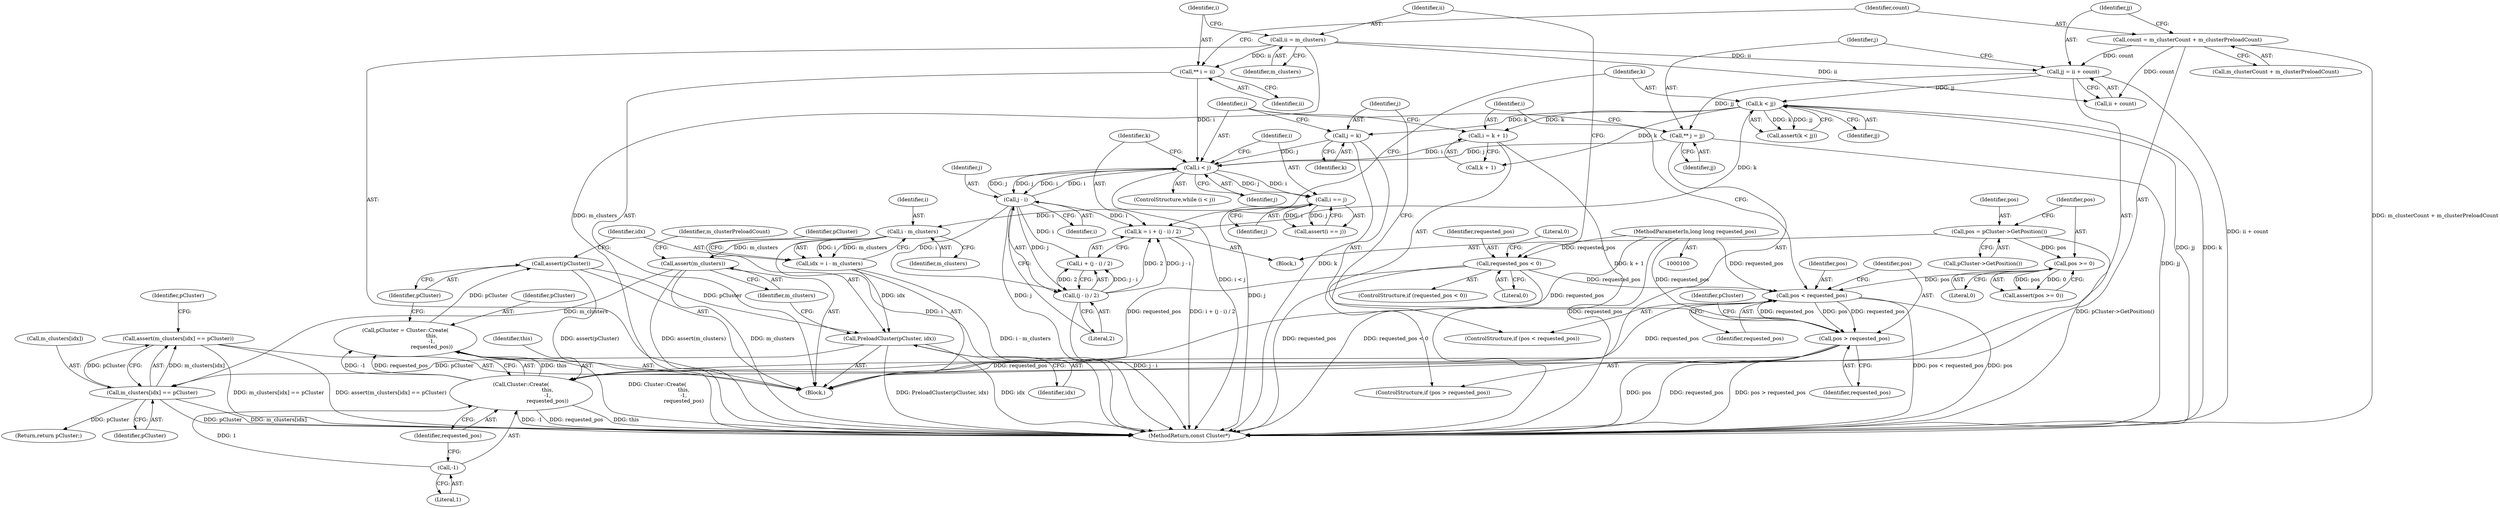 digraph "1_Android_04839626ed859623901ebd3a5fd483982186b59d_42@API" {
"1000211" [label="(Call,assert(m_clusters[idx] == pCluster))"];
"1000212" [label="(Call,m_clusters[idx] == pCluster)"];
"1000205" [label="(Call,assert(m_clusters))"];
"1000199" [label="(Call,i - m_clusters)"];
"1000184" [label="(Call,i == j)"];
"1000132" [label="(Call,i < j)"];
"1000167" [label="(Call,i = k + 1)"];
"1000146" [label="(Call,k < jj)"];
"1000136" [label="(Call,k = i + (j - i) / 2)"];
"1000141" [label="(Call,j - i)"];
"1000140" [label="(Call,(j - i) / 2)"];
"1000122" [label="(Call,jj = ii + count)"];
"1000109" [label="(Call,ii = m_clusters)"];
"1000117" [label="(Call,count = m_clusterCount + m_clusterPreloadCount)"];
"1000113" [label="(Call,** i = ii)"];
"1000177" [label="(Call,j = k)"];
"1000128" [label="(Call,** j = jj)"];
"1000202" [label="(Call,PreloadCluster(pCluster, idx))"];
"1000194" [label="(Call,assert(pCluster))"];
"1000187" [label="(Call,pCluster = Cluster::Create(\n                                this,\n                                -1,\n                                requested_pos))"];
"1000189" [label="(Call,Cluster::Create(\n                                this,\n                                -1,\n                                requested_pos))"];
"1000191" [label="(Call,-1)"];
"1000104" [label="(Call,requested_pos < 0)"];
"1000101" [label="(MethodParameterIn,long long requested_pos)"];
"1000164" [label="(Call,pos < requested_pos)"];
"1000160" [label="(Call,pos >= 0)"];
"1000156" [label="(Call,pos = pCluster->GetPosition())"];
"1000174" [label="(Call,pos > requested_pos)"];
"1000197" [label="(Call,idx = i - m_clusters)"];
"1000147" [label="(Identifier,k)"];
"1000203" [label="(Identifier,pCluster)"];
"1000142" [label="(Identifier,j)"];
"1000145" [label="(Call,assert(k < jj))"];
"1000157" [label="(Identifier,pos)"];
"1000192" [label="(Literal,1)"];
"1000204" [label="(Identifier,idx)"];
"1000213" [label="(Call,m_clusters[idx])"];
"1000194" [label="(Call,assert(pCluster))"];
"1000131" [label="(ControlStructure,while (i < j))"];
"1000129" [label="(Identifier,j)"];
"1000163" [label="(ControlStructure,if (pos < requested_pos))"];
"1000195" [label="(Identifier,pCluster)"];
"1000122" [label="(Call,jj = ii + count)"];
"1000140" [label="(Call,(j - i) / 2)"];
"1000156" [label="(Call,pos = pCluster->GetPosition())"];
"1000141" [label="(Call,j - i)"];
"1000114" [label="(Identifier,i)"];
"1000136" [label="(Call,k = i + (j - i) / 2)"];
"1000183" [label="(Call,assert(i == j))"];
"1000103" [label="(ControlStructure,if (requested_pos < 0))"];
"1000176" [label="(Identifier,requested_pos)"];
"1000167" [label="(Call,i = k + 1)"];
"1000206" [label="(Identifier,m_clusters)"];
"1000108" [label="(Literal,0)"];
"1000111" [label="(Identifier,m_clusters)"];
"1000138" [label="(Call,i + (j - i) / 2)"];
"1000102" [label="(Block,)"];
"1000166" [label="(Identifier,requested_pos)"];
"1000144" [label="(Literal,2)"];
"1000135" [label="(Block,)"];
"1000179" [label="(Identifier,k)"];
"1000199" [label="(Call,i - m_clusters)"];
"1000119" [label="(Call,m_clusterCount + m_clusterPreloadCount)"];
"1000124" [label="(Call,ii + count)"];
"1000177" [label="(Call,j = k)"];
"1000110" [label="(Identifier,ii)"];
"1000113" [label="(Call,** i = ii)"];
"1000217" [label="(Return,return pCluster;)"];
"1000115" [label="(Identifier,ii)"];
"1000109" [label="(Call,ii = m_clusters)"];
"1000174" [label="(Call,pos > requested_pos)"];
"1000218" [label="(Identifier,pCluster)"];
"1000173" [label="(ControlStructure,if (pos > requested_pos))"];
"1000191" [label="(Call,-1)"];
"1000123" [label="(Identifier,jj)"];
"1000105" [label="(Identifier,requested_pos)"];
"1000219" [label="(MethodReturn,const Cluster*)"];
"1000134" [label="(Identifier,j)"];
"1000202" [label="(Call,PreloadCluster(pCluster, idx))"];
"1000137" [label="(Identifier,k)"];
"1000175" [label="(Identifier,pos)"];
"1000148" [label="(Identifier,jj)"];
"1000198" [label="(Identifier,idx)"];
"1000184" [label="(Call,i == j)"];
"1000160" [label="(Call,pos >= 0)"];
"1000165" [label="(Identifier,pos)"];
"1000146" [label="(Call,k < jj)"];
"1000117" [label="(Call,count = m_clusterCount + m_clusterPreloadCount)"];
"1000104" [label="(Call,requested_pos < 0)"];
"1000182" [label="(Identifier,pCluster)"];
"1000211" [label="(Call,assert(m_clusters[idx] == pCluster))"];
"1000209" [label="(Identifier,m_clusterPreloadCount)"];
"1000118" [label="(Identifier,count)"];
"1000169" [label="(Call,k + 1)"];
"1000193" [label="(Identifier,requested_pos)"];
"1000186" [label="(Identifier,j)"];
"1000197" [label="(Call,idx = i - m_clusters)"];
"1000205" [label="(Call,assert(m_clusters))"];
"1000178" [label="(Identifier,j)"];
"1000190" [label="(Identifier,this)"];
"1000216" [label="(Identifier,pCluster)"];
"1000130" [label="(Identifier,jj)"];
"1000158" [label="(Call,pCluster->GetPosition())"];
"1000161" [label="(Identifier,pos)"];
"1000133" [label="(Identifier,i)"];
"1000164" [label="(Call,pos < requested_pos)"];
"1000159" [label="(Call,assert(pos >= 0))"];
"1000143" [label="(Identifier,i)"];
"1000162" [label="(Literal,0)"];
"1000101" [label="(MethodParameterIn,long long requested_pos)"];
"1000185" [label="(Identifier,i)"];
"1000132" [label="(Call,i < j)"];
"1000189" [label="(Call,Cluster::Create(\n                                this,\n                                -1,\n                                requested_pos))"];
"1000201" [label="(Identifier,m_clusters)"];
"1000200" [label="(Identifier,i)"];
"1000106" [label="(Literal,0)"];
"1000212" [label="(Call,m_clusters[idx] == pCluster)"];
"1000128" [label="(Call,** j = jj)"];
"1000168" [label="(Identifier,i)"];
"1000188" [label="(Identifier,pCluster)"];
"1000187" [label="(Call,pCluster = Cluster::Create(\n                                this,\n                                -1,\n                                requested_pos))"];
"1000211" -> "1000102"  [label="AST: "];
"1000211" -> "1000212"  [label="CFG: "];
"1000212" -> "1000211"  [label="AST: "];
"1000218" -> "1000211"  [label="CFG: "];
"1000211" -> "1000219"  [label="DDG: m_clusters[idx] == pCluster"];
"1000211" -> "1000219"  [label="DDG: assert(m_clusters[idx] == pCluster)"];
"1000212" -> "1000211"  [label="DDG: m_clusters[idx]"];
"1000212" -> "1000211"  [label="DDG: pCluster"];
"1000212" -> "1000216"  [label="CFG: "];
"1000213" -> "1000212"  [label="AST: "];
"1000216" -> "1000212"  [label="AST: "];
"1000212" -> "1000219"  [label="DDG: pCluster"];
"1000212" -> "1000219"  [label="DDG: m_clusters[idx]"];
"1000205" -> "1000212"  [label="DDG: m_clusters"];
"1000202" -> "1000212"  [label="DDG: pCluster"];
"1000212" -> "1000217"  [label="DDG: pCluster"];
"1000205" -> "1000102"  [label="AST: "];
"1000205" -> "1000206"  [label="CFG: "];
"1000206" -> "1000205"  [label="AST: "];
"1000209" -> "1000205"  [label="CFG: "];
"1000205" -> "1000219"  [label="DDG: m_clusters"];
"1000205" -> "1000219"  [label="DDG: assert(m_clusters)"];
"1000199" -> "1000205"  [label="DDG: m_clusters"];
"1000199" -> "1000197"  [label="AST: "];
"1000199" -> "1000201"  [label="CFG: "];
"1000200" -> "1000199"  [label="AST: "];
"1000201" -> "1000199"  [label="AST: "];
"1000197" -> "1000199"  [label="CFG: "];
"1000199" -> "1000219"  [label="DDG: i"];
"1000199" -> "1000197"  [label="DDG: i"];
"1000199" -> "1000197"  [label="DDG: m_clusters"];
"1000184" -> "1000199"  [label="DDG: i"];
"1000184" -> "1000183"  [label="AST: "];
"1000184" -> "1000186"  [label="CFG: "];
"1000185" -> "1000184"  [label="AST: "];
"1000186" -> "1000184"  [label="AST: "];
"1000183" -> "1000184"  [label="CFG: "];
"1000184" -> "1000219"  [label="DDG: j"];
"1000184" -> "1000183"  [label="DDG: i"];
"1000184" -> "1000183"  [label="DDG: j"];
"1000132" -> "1000184"  [label="DDG: i"];
"1000132" -> "1000184"  [label="DDG: j"];
"1000132" -> "1000131"  [label="AST: "];
"1000132" -> "1000134"  [label="CFG: "];
"1000133" -> "1000132"  [label="AST: "];
"1000134" -> "1000132"  [label="AST: "];
"1000137" -> "1000132"  [label="CFG: "];
"1000185" -> "1000132"  [label="CFG: "];
"1000132" -> "1000219"  [label="DDG: i < j"];
"1000167" -> "1000132"  [label="DDG: i"];
"1000113" -> "1000132"  [label="DDG: i"];
"1000141" -> "1000132"  [label="DDG: i"];
"1000141" -> "1000132"  [label="DDG: j"];
"1000177" -> "1000132"  [label="DDG: j"];
"1000128" -> "1000132"  [label="DDG: j"];
"1000132" -> "1000141"  [label="DDG: j"];
"1000132" -> "1000141"  [label="DDG: i"];
"1000167" -> "1000163"  [label="AST: "];
"1000167" -> "1000169"  [label="CFG: "];
"1000168" -> "1000167"  [label="AST: "];
"1000169" -> "1000167"  [label="AST: "];
"1000133" -> "1000167"  [label="CFG: "];
"1000167" -> "1000219"  [label="DDG: k + 1"];
"1000146" -> "1000167"  [label="DDG: k"];
"1000146" -> "1000145"  [label="AST: "];
"1000146" -> "1000148"  [label="CFG: "];
"1000147" -> "1000146"  [label="AST: "];
"1000148" -> "1000146"  [label="AST: "];
"1000145" -> "1000146"  [label="CFG: "];
"1000146" -> "1000219"  [label="DDG: jj"];
"1000146" -> "1000219"  [label="DDG: k"];
"1000146" -> "1000145"  [label="DDG: k"];
"1000146" -> "1000145"  [label="DDG: jj"];
"1000136" -> "1000146"  [label="DDG: k"];
"1000122" -> "1000146"  [label="DDG: jj"];
"1000146" -> "1000169"  [label="DDG: k"];
"1000146" -> "1000177"  [label="DDG: k"];
"1000136" -> "1000135"  [label="AST: "];
"1000136" -> "1000138"  [label="CFG: "];
"1000137" -> "1000136"  [label="AST: "];
"1000138" -> "1000136"  [label="AST: "];
"1000147" -> "1000136"  [label="CFG: "];
"1000136" -> "1000219"  [label="DDG: i + (j - i) / 2"];
"1000141" -> "1000136"  [label="DDG: i"];
"1000140" -> "1000136"  [label="DDG: j - i"];
"1000140" -> "1000136"  [label="DDG: 2"];
"1000141" -> "1000140"  [label="AST: "];
"1000141" -> "1000143"  [label="CFG: "];
"1000142" -> "1000141"  [label="AST: "];
"1000143" -> "1000141"  [label="AST: "];
"1000144" -> "1000141"  [label="CFG: "];
"1000141" -> "1000219"  [label="DDG: j"];
"1000141" -> "1000138"  [label="DDG: i"];
"1000141" -> "1000140"  [label="DDG: j"];
"1000141" -> "1000140"  [label="DDG: i"];
"1000140" -> "1000138"  [label="AST: "];
"1000140" -> "1000144"  [label="CFG: "];
"1000144" -> "1000140"  [label="AST: "];
"1000138" -> "1000140"  [label="CFG: "];
"1000140" -> "1000219"  [label="DDG: j - i"];
"1000140" -> "1000138"  [label="DDG: j - i"];
"1000140" -> "1000138"  [label="DDG: 2"];
"1000122" -> "1000102"  [label="AST: "];
"1000122" -> "1000124"  [label="CFG: "];
"1000123" -> "1000122"  [label="AST: "];
"1000124" -> "1000122"  [label="AST: "];
"1000129" -> "1000122"  [label="CFG: "];
"1000122" -> "1000219"  [label="DDG: ii + count"];
"1000109" -> "1000122"  [label="DDG: ii"];
"1000117" -> "1000122"  [label="DDG: count"];
"1000122" -> "1000128"  [label="DDG: jj"];
"1000109" -> "1000102"  [label="AST: "];
"1000109" -> "1000111"  [label="CFG: "];
"1000110" -> "1000109"  [label="AST: "];
"1000111" -> "1000109"  [label="AST: "];
"1000114" -> "1000109"  [label="CFG: "];
"1000109" -> "1000219"  [label="DDG: m_clusters"];
"1000109" -> "1000113"  [label="DDG: ii"];
"1000109" -> "1000124"  [label="DDG: ii"];
"1000117" -> "1000102"  [label="AST: "];
"1000117" -> "1000119"  [label="CFG: "];
"1000118" -> "1000117"  [label="AST: "];
"1000119" -> "1000117"  [label="AST: "];
"1000123" -> "1000117"  [label="CFG: "];
"1000117" -> "1000219"  [label="DDG: m_clusterCount + m_clusterPreloadCount"];
"1000117" -> "1000124"  [label="DDG: count"];
"1000113" -> "1000102"  [label="AST: "];
"1000113" -> "1000115"  [label="CFG: "];
"1000114" -> "1000113"  [label="AST: "];
"1000115" -> "1000113"  [label="AST: "];
"1000118" -> "1000113"  [label="CFG: "];
"1000177" -> "1000173"  [label="AST: "];
"1000177" -> "1000179"  [label="CFG: "];
"1000178" -> "1000177"  [label="AST: "];
"1000179" -> "1000177"  [label="AST: "];
"1000133" -> "1000177"  [label="CFG: "];
"1000177" -> "1000219"  [label="DDG: k"];
"1000128" -> "1000102"  [label="AST: "];
"1000128" -> "1000130"  [label="CFG: "];
"1000129" -> "1000128"  [label="AST: "];
"1000130" -> "1000128"  [label="AST: "];
"1000133" -> "1000128"  [label="CFG: "];
"1000128" -> "1000219"  [label="DDG: jj"];
"1000202" -> "1000102"  [label="AST: "];
"1000202" -> "1000204"  [label="CFG: "];
"1000203" -> "1000202"  [label="AST: "];
"1000204" -> "1000202"  [label="AST: "];
"1000206" -> "1000202"  [label="CFG: "];
"1000202" -> "1000219"  [label="DDG: PreloadCluster(pCluster, idx)"];
"1000202" -> "1000219"  [label="DDG: idx"];
"1000194" -> "1000202"  [label="DDG: pCluster"];
"1000197" -> "1000202"  [label="DDG: idx"];
"1000194" -> "1000102"  [label="AST: "];
"1000194" -> "1000195"  [label="CFG: "];
"1000195" -> "1000194"  [label="AST: "];
"1000198" -> "1000194"  [label="CFG: "];
"1000194" -> "1000219"  [label="DDG: assert(pCluster)"];
"1000187" -> "1000194"  [label="DDG: pCluster"];
"1000187" -> "1000102"  [label="AST: "];
"1000187" -> "1000189"  [label="CFG: "];
"1000188" -> "1000187"  [label="AST: "];
"1000189" -> "1000187"  [label="AST: "];
"1000195" -> "1000187"  [label="CFG: "];
"1000187" -> "1000219"  [label="DDG: Cluster::Create(\n                                this,\n                                -1,\n                                requested_pos)"];
"1000189" -> "1000187"  [label="DDG: this"];
"1000189" -> "1000187"  [label="DDG: -1"];
"1000189" -> "1000187"  [label="DDG: requested_pos"];
"1000189" -> "1000193"  [label="CFG: "];
"1000190" -> "1000189"  [label="AST: "];
"1000191" -> "1000189"  [label="AST: "];
"1000193" -> "1000189"  [label="AST: "];
"1000189" -> "1000219"  [label="DDG: this"];
"1000189" -> "1000219"  [label="DDG: -1"];
"1000189" -> "1000219"  [label="DDG: requested_pos"];
"1000191" -> "1000189"  [label="DDG: 1"];
"1000104" -> "1000189"  [label="DDG: requested_pos"];
"1000164" -> "1000189"  [label="DDG: requested_pos"];
"1000174" -> "1000189"  [label="DDG: requested_pos"];
"1000101" -> "1000189"  [label="DDG: requested_pos"];
"1000191" -> "1000192"  [label="CFG: "];
"1000192" -> "1000191"  [label="AST: "];
"1000193" -> "1000191"  [label="CFG: "];
"1000104" -> "1000103"  [label="AST: "];
"1000104" -> "1000106"  [label="CFG: "];
"1000105" -> "1000104"  [label="AST: "];
"1000106" -> "1000104"  [label="AST: "];
"1000108" -> "1000104"  [label="CFG: "];
"1000110" -> "1000104"  [label="CFG: "];
"1000104" -> "1000219"  [label="DDG: requested_pos"];
"1000104" -> "1000219"  [label="DDG: requested_pos < 0"];
"1000101" -> "1000104"  [label="DDG: requested_pos"];
"1000104" -> "1000164"  [label="DDG: requested_pos"];
"1000101" -> "1000100"  [label="AST: "];
"1000101" -> "1000219"  [label="DDG: requested_pos"];
"1000101" -> "1000164"  [label="DDG: requested_pos"];
"1000101" -> "1000174"  [label="DDG: requested_pos"];
"1000164" -> "1000163"  [label="AST: "];
"1000164" -> "1000166"  [label="CFG: "];
"1000165" -> "1000164"  [label="AST: "];
"1000166" -> "1000164"  [label="AST: "];
"1000168" -> "1000164"  [label="CFG: "];
"1000175" -> "1000164"  [label="CFG: "];
"1000164" -> "1000219"  [label="DDG: pos < requested_pos"];
"1000164" -> "1000219"  [label="DDG: pos"];
"1000160" -> "1000164"  [label="DDG: pos"];
"1000174" -> "1000164"  [label="DDG: requested_pos"];
"1000164" -> "1000174"  [label="DDG: pos"];
"1000164" -> "1000174"  [label="DDG: requested_pos"];
"1000160" -> "1000159"  [label="AST: "];
"1000160" -> "1000162"  [label="CFG: "];
"1000161" -> "1000160"  [label="AST: "];
"1000162" -> "1000160"  [label="AST: "];
"1000159" -> "1000160"  [label="CFG: "];
"1000160" -> "1000159"  [label="DDG: pos"];
"1000160" -> "1000159"  [label="DDG: 0"];
"1000156" -> "1000160"  [label="DDG: pos"];
"1000156" -> "1000135"  [label="AST: "];
"1000156" -> "1000158"  [label="CFG: "];
"1000157" -> "1000156"  [label="AST: "];
"1000158" -> "1000156"  [label="AST: "];
"1000161" -> "1000156"  [label="CFG: "];
"1000156" -> "1000219"  [label="DDG: pCluster->GetPosition()"];
"1000174" -> "1000173"  [label="AST: "];
"1000174" -> "1000176"  [label="CFG: "];
"1000175" -> "1000174"  [label="AST: "];
"1000176" -> "1000174"  [label="AST: "];
"1000178" -> "1000174"  [label="CFG: "];
"1000182" -> "1000174"  [label="CFG: "];
"1000174" -> "1000219"  [label="DDG: requested_pos"];
"1000174" -> "1000219"  [label="DDG: pos > requested_pos"];
"1000174" -> "1000219"  [label="DDG: pos"];
"1000197" -> "1000102"  [label="AST: "];
"1000198" -> "1000197"  [label="AST: "];
"1000203" -> "1000197"  [label="CFG: "];
"1000197" -> "1000219"  [label="DDG: i - m_clusters"];
}
